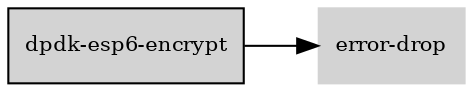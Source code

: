 digraph "dpdk_esp6_encrypt_subgraph" {
  rankdir=LR;
  node [shape=box, style=filled, fontsize=10, color=lightgray, fontcolor=black, fillcolor=lightgray];
  "dpdk-esp6-encrypt" [color=black, fontcolor=black, fillcolor=lightgray];
  edge [fontsize=8];
  "dpdk-esp6-encrypt" -> "error-drop";
}
